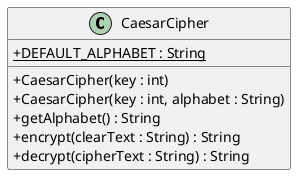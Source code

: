 @startuml
'https://plantuml.com/class-diagram

'Make public/private/etc show up as character rather than colored circle.
skinparam classAttributeIconSize 0

class CaesarCipher {
    + {static} DEFAULT_ALPHABET : String
    + CaesarCipher(key : int)
    + CaesarCipher(key : int, alphabet : String)
    + getAlphabet() : String
    + encrypt(clearText : String) : String
    + decrypt(cipherText : String) : String
}

@enduml